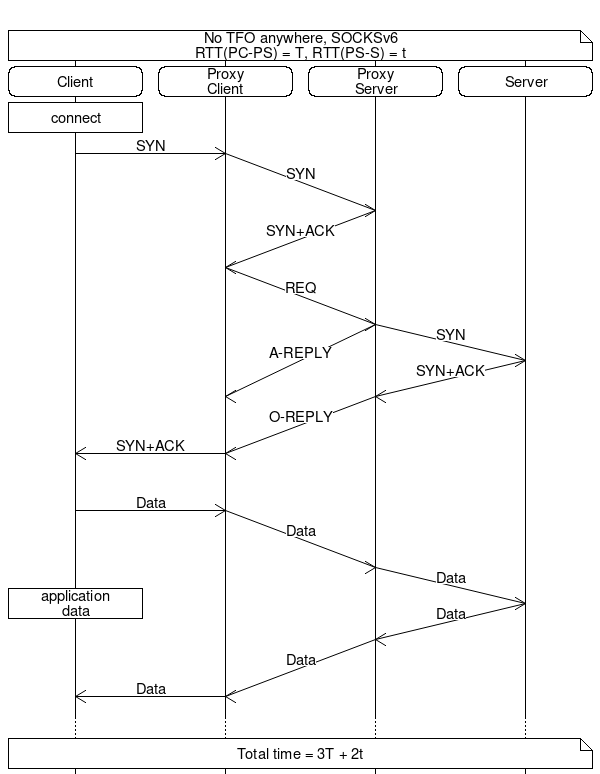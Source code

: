 # MSC for no TFO anywhere, SOCKS6 
msc {
#     hscale = "0.5";
     c[label=""], pc[label=""], ps[label=""], s[label=""]; 
     c note s[label="No TFO anywhere, SOCKSv6\nRTT(PC-PS) = T, RTT(PS-S) = t"];
     c rbox c [label="Client"], 
     pc rbox pc[label="Proxy\nClient"], 
     ps rbox ps[label="Proxy\nServer"], 
     s rbox s[label="Server"];

     c box c [label ="connect"];
     c =>> pc[label = "SYN", arcskip=0 ],  
     pc =>> ps[label = "SYN", arcskip=2 ]; |||;
     ps =>> pc[label = "SYN+ACK", arcskip=2 ]; |||;
     pc =>> ps[label = "REQ", arcskip=2 ]; |||; 
     ps =>> pc[label = "A-REPLY", arcskip=2 ],
     ps =>> s[label = "SYN", arcskip=1 ];
#     ps box ps [label ="accept"];
     s =>> ps[label = "SYN+ACK", arcskip=1 ]; 
     ps =>> pc[label = "O-REPLY", arcskip=2 ];|||; 
     pc =>> c [label = "SYN+ACK", arcskip=0];|||;
     c =>> pc [label ="Data", arcskip=0], 
     pc =>> ps [label ="Data", arcskip=2];|||;  
     ps =>> s [label ="Data", arcskip=1];  
     s =>> ps [label ="Data", arcskip=1], 
     c box c [label ="application\ndata"];
     ps =>> pc [label ="Data", arcskip=2];|||; 
     pc =>> c [label ="Data", arcskip=0]; 
 
     ...;
     c note s[label="Total time = 3T + 2t"];
}
